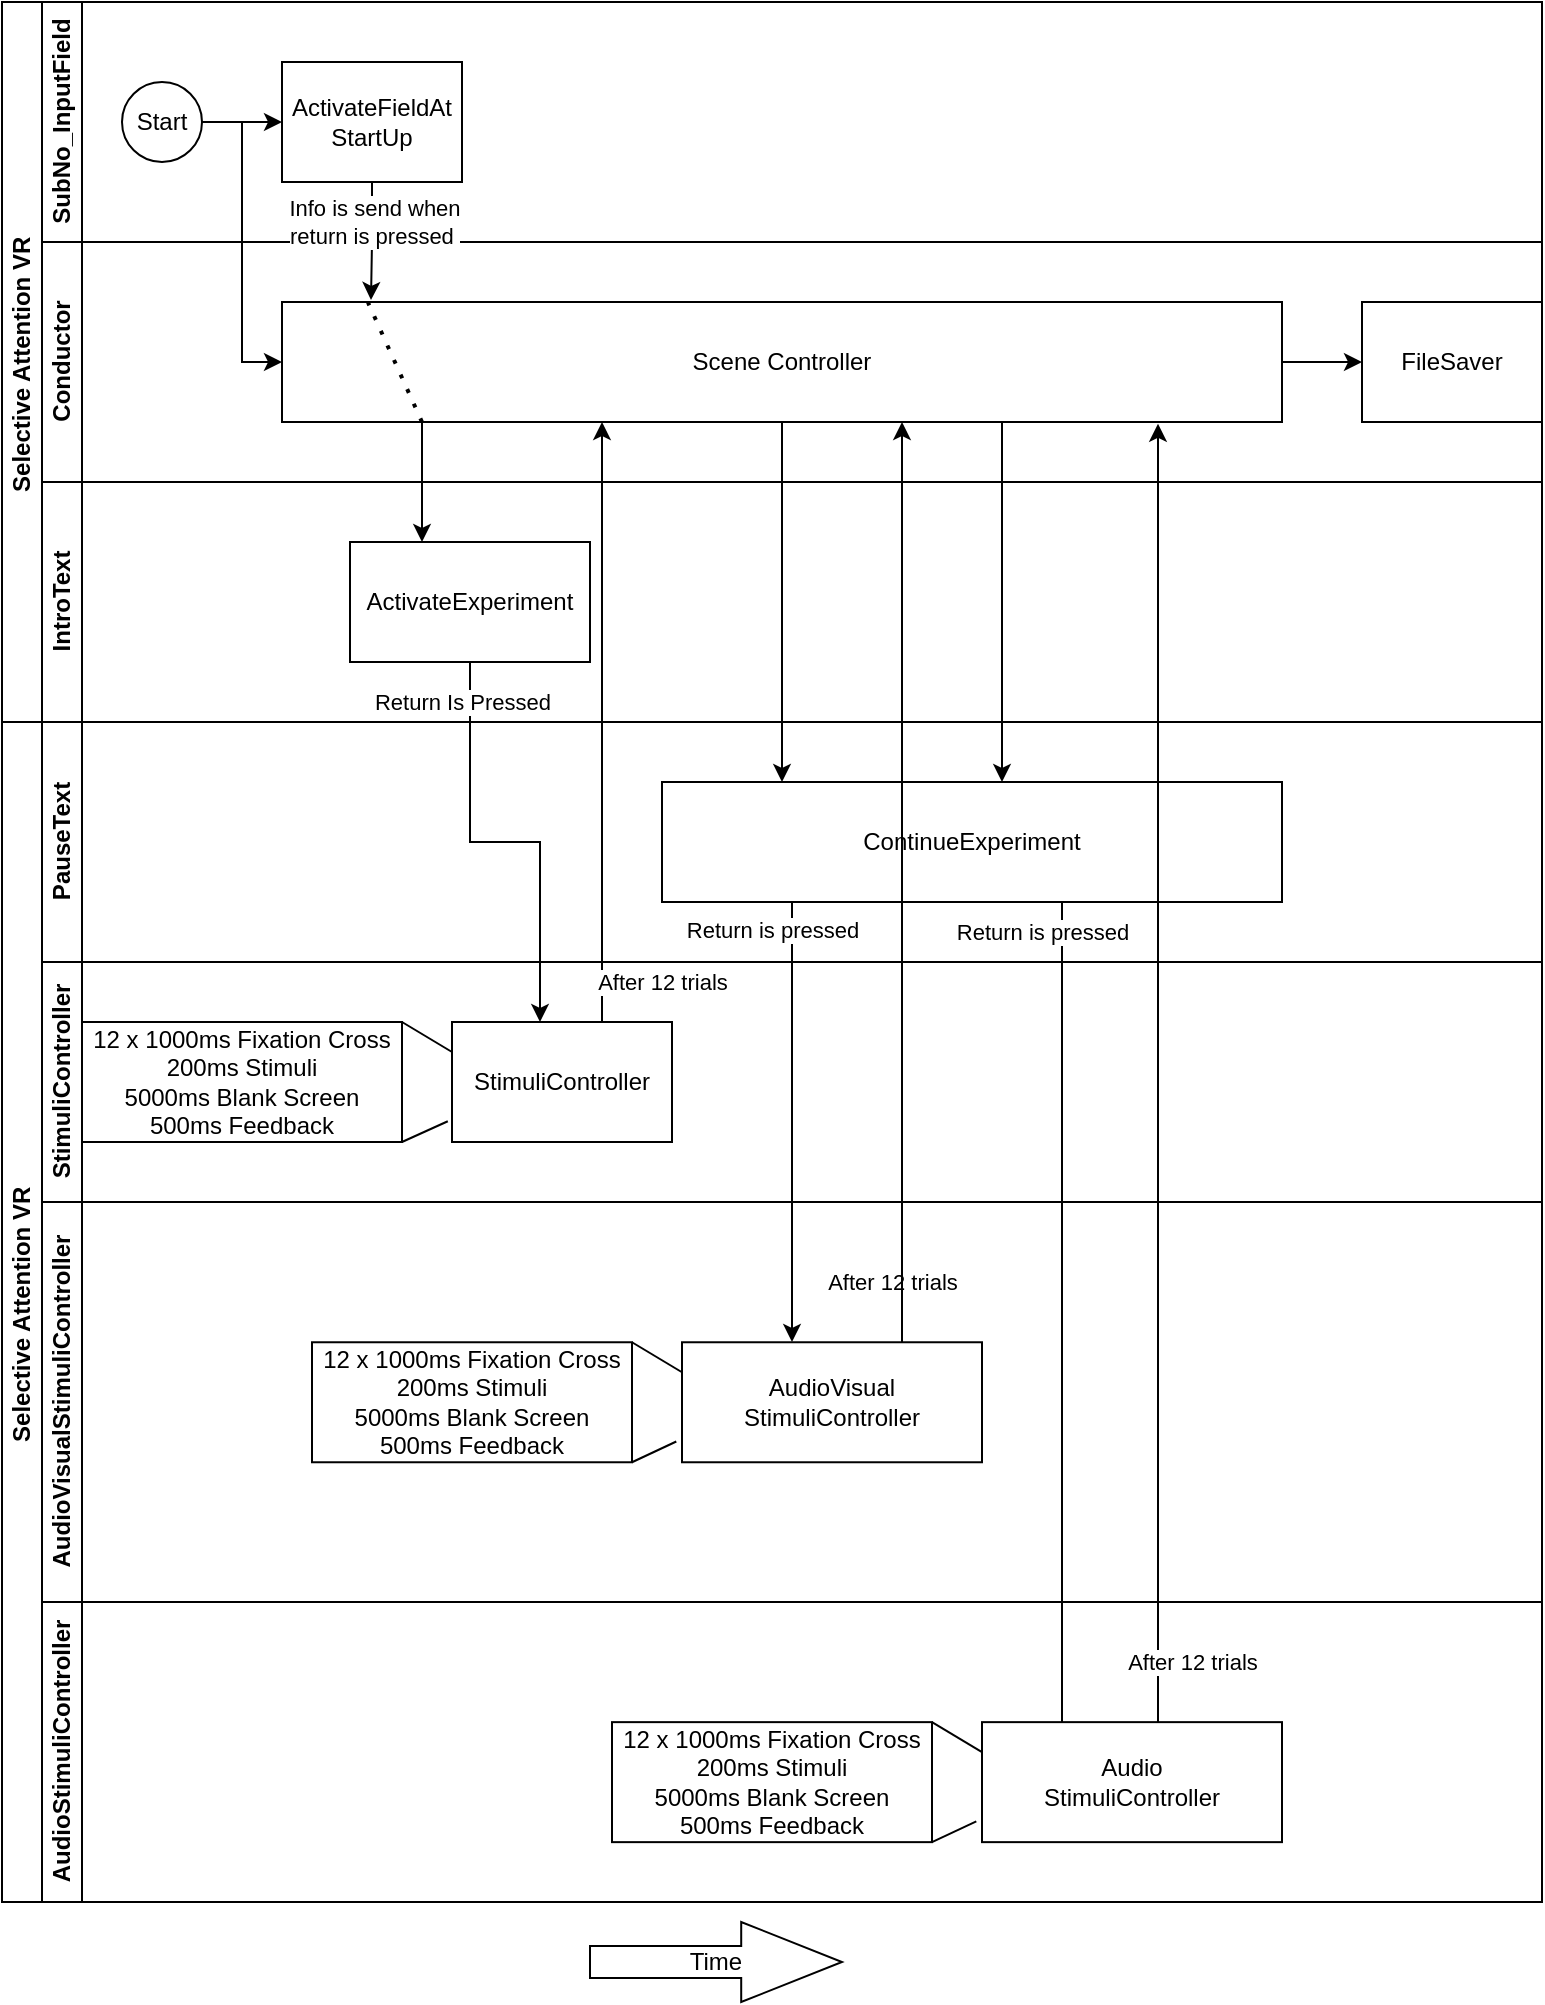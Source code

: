 <mxfile version="20.2.2" type="device"><diagram id="prtHgNgQTEPvFCAcTncT" name="Page-1"><mxGraphModel dx="2578" dy="1331" grid="1" gridSize="10" guides="1" tooltips="1" connect="1" arrows="1" fold="1" page="1" pageScale="1" pageWidth="827" pageHeight="1169" math="0" shadow="0"><root><mxCell id="0"/><mxCell id="1" parent="0"/><mxCell id="dNxyNK7c78bLwvsdeMH5-19" value="Selective Attention VR&amp;nbsp;" style="swimlane;html=1;childLayout=stackLayout;resizeParent=1;resizeParentMax=0;horizontal=0;startSize=20;horizontalStack=0;" parent="1" vertex="1"><mxGeometry x="120" y="120" width="770" height="360" as="geometry"/></mxCell><mxCell id="dNxyNK7c78bLwvsdeMH5-20" value="SubNo_InputField" style="swimlane;html=1;startSize=20;horizontal=0;" parent="dNxyNK7c78bLwvsdeMH5-19" vertex="1"><mxGeometry x="20" width="750" height="120" as="geometry"/></mxCell><mxCell id="dNxyNK7c78bLwvsdeMH5-25" value="" style="edgeStyle=orthogonalEdgeStyle;rounded=0;orthogonalLoop=1;jettySize=auto;html=1;" parent="dNxyNK7c78bLwvsdeMH5-20" source="dNxyNK7c78bLwvsdeMH5-23" target="dNxyNK7c78bLwvsdeMH5-24" edge="1"><mxGeometry relative="1" as="geometry"/></mxCell><mxCell id="dNxyNK7c78bLwvsdeMH5-23" value="Start" style="ellipse;whiteSpace=wrap;html=1;" parent="dNxyNK7c78bLwvsdeMH5-20" vertex="1"><mxGeometry x="40" y="40" width="40" height="40" as="geometry"/></mxCell><mxCell id="dNxyNK7c78bLwvsdeMH5-24" value="ActivateFieldAt StartUp" style="rounded=0;whiteSpace=wrap;html=1;fontFamily=Helvetica;fontSize=12;fontColor=#000000;align=center;" parent="dNxyNK7c78bLwvsdeMH5-20" vertex="1"><mxGeometry x="120" y="30" width="90" height="60" as="geometry"/></mxCell><mxCell id="dNxyNK7c78bLwvsdeMH5-21" value="Conductor" style="swimlane;html=1;startSize=20;horizontal=0;" parent="dNxyNK7c78bLwvsdeMH5-19" vertex="1"><mxGeometry x="20" y="120" width="750" height="120" as="geometry"/></mxCell><mxCell id="mNpmXFBe-5YHhlIToVDL-107" style="edgeStyle=orthogonalEdgeStyle;rounded=0;orthogonalLoop=1;jettySize=auto;html=1;entryX=0;entryY=0.5;entryDx=0;entryDy=0;" edge="1" parent="dNxyNK7c78bLwvsdeMH5-21" source="dNxyNK7c78bLwvsdeMH5-26" target="mNpmXFBe-5YHhlIToVDL-106"><mxGeometry relative="1" as="geometry"/></mxCell><mxCell id="dNxyNK7c78bLwvsdeMH5-26" value="Scene Controller" style="rounded=0;whiteSpace=wrap;html=1;fontFamily=Helvetica;fontSize=12;fontColor=#000000;align=center;" parent="dNxyNK7c78bLwvsdeMH5-21" vertex="1"><mxGeometry x="120" y="30" width="500" height="60" as="geometry"/></mxCell><mxCell id="mNpmXFBe-5YHhlIToVDL-79" value="" style="endArrow=none;dashed=1;html=1;dashPattern=1 3;strokeWidth=2;rounded=0;entryX=0.086;entryY=0.004;entryDx=0;entryDy=0;entryPerimeter=0;" edge="1" parent="dNxyNK7c78bLwvsdeMH5-21" target="dNxyNK7c78bLwvsdeMH5-26"><mxGeometry width="50" height="50" relative="1" as="geometry"><mxPoint x="190" y="90" as="sourcePoint"/><mxPoint x="200" y="50" as="targetPoint"/></mxGeometry></mxCell><mxCell id="mNpmXFBe-5YHhlIToVDL-106" value="FileSaver" style="rounded=0;whiteSpace=wrap;html=1;" vertex="1" parent="dNxyNK7c78bLwvsdeMH5-21"><mxGeometry x="660" y="30" width="90" height="60" as="geometry"/></mxCell><mxCell id="dNxyNK7c78bLwvsdeMH5-22" value="IntroText" style="swimlane;html=1;startSize=20;horizontal=0;" parent="dNxyNK7c78bLwvsdeMH5-19" vertex="1"><mxGeometry x="20" y="240" width="750" height="120" as="geometry"><mxRectangle x="20" y="240" width="430" height="30" as="alternateBounds"/></mxGeometry></mxCell><mxCell id="mNpmXFBe-5YHhlIToVDL-77" value="ActivateExperiment" style="rounded=0;whiteSpace=wrap;html=1;" vertex="1" parent="dNxyNK7c78bLwvsdeMH5-22"><mxGeometry x="154" y="30" width="120" height="60" as="geometry"/></mxCell><mxCell id="mNpmXFBe-5YHhlIToVDL-74" style="edgeStyle=orthogonalEdgeStyle;rounded=0;orthogonalLoop=1;jettySize=auto;html=1;entryX=0;entryY=0.5;entryDx=0;entryDy=0;" edge="1" parent="dNxyNK7c78bLwvsdeMH5-19" source="dNxyNK7c78bLwvsdeMH5-23" target="dNxyNK7c78bLwvsdeMH5-26"><mxGeometry relative="1" as="geometry"/></mxCell><mxCell id="mNpmXFBe-5YHhlIToVDL-75" style="edgeStyle=orthogonalEdgeStyle;rounded=0;orthogonalLoop=1;jettySize=auto;html=1;entryX=0.089;entryY=-0.017;entryDx=0;entryDy=0;entryPerimeter=0;" edge="1" parent="dNxyNK7c78bLwvsdeMH5-19" source="dNxyNK7c78bLwvsdeMH5-24" target="dNxyNK7c78bLwvsdeMH5-26"><mxGeometry relative="1" as="geometry"/></mxCell><mxCell id="mNpmXFBe-5YHhlIToVDL-76" value="Info is send when&lt;br&gt;return is pressed&amp;nbsp;" style="edgeLabel;html=1;align=center;verticalAlign=middle;resizable=0;points=[];" vertex="1" connectable="0" parent="mNpmXFBe-5YHhlIToVDL-75"><mxGeometry x="0.217" y="1" relative="1" as="geometry"><mxPoint y="-16" as="offset"/></mxGeometry></mxCell><mxCell id="mNpmXFBe-5YHhlIToVDL-78" style="edgeStyle=orthogonalEdgeStyle;rounded=0;orthogonalLoop=1;jettySize=auto;html=1;" edge="1" parent="dNxyNK7c78bLwvsdeMH5-19" source="dNxyNK7c78bLwvsdeMH5-26" target="mNpmXFBe-5YHhlIToVDL-77"><mxGeometry relative="1" as="geometry"><Array as="points"><mxPoint x="210" y="250"/><mxPoint x="210" y="250"/></Array></mxGeometry></mxCell><mxCell id="mNpmXFBe-5YHhlIToVDL-34" value="Selective Attention VR&amp;nbsp;" style="swimlane;html=1;childLayout=stackLayout;resizeParent=1;resizeParentMax=0;horizontal=0;startSize=20;horizontalStack=0;" vertex="1" parent="1"><mxGeometry x="120" y="480" width="770" height="590" as="geometry"><mxRectangle x="120" y="480" width="40" height="160" as="alternateBounds"/></mxGeometry></mxCell><mxCell id="mNpmXFBe-5YHhlIToVDL-39" value="PauseText" style="swimlane;html=1;startSize=20;horizontal=0;" vertex="1" parent="mNpmXFBe-5YHhlIToVDL-34"><mxGeometry x="20" width="750" height="120" as="geometry"/></mxCell><mxCell id="mNpmXFBe-5YHhlIToVDL-87" value="ContinueExperiment" style="rounded=0;whiteSpace=wrap;html=1;" vertex="1" parent="mNpmXFBe-5YHhlIToVDL-39"><mxGeometry x="310" y="30" width="310" height="60" as="geometry"/></mxCell><mxCell id="mNpmXFBe-5YHhlIToVDL-46" value="StimuliController" style="swimlane;html=1;startSize=20;horizontal=0;" vertex="1" parent="mNpmXFBe-5YHhlIToVDL-34"><mxGeometry x="20" y="120" width="750" height="120" as="geometry"/></mxCell><mxCell id="mNpmXFBe-5YHhlIToVDL-48" value="StimuliController" style="rounded=0;whiteSpace=wrap;html=1;fontFamily=Helvetica;fontSize=12;fontColor=#000000;align=center;" vertex="1" parent="mNpmXFBe-5YHhlIToVDL-46"><mxGeometry x="205" y="30" width="110" height="60" as="geometry"/></mxCell><mxCell id="mNpmXFBe-5YHhlIToVDL-80" value="12 x 1000ms Fixation Cross&lt;br&gt;200ms Stimuli&lt;br&gt;5000ms Blank Screen&lt;br&gt;500ms Feedback" style="rounded=0;whiteSpace=wrap;html=1;" vertex="1" parent="mNpmXFBe-5YHhlIToVDL-46"><mxGeometry x="20" y="30" width="160" height="60" as="geometry"/></mxCell><mxCell id="mNpmXFBe-5YHhlIToVDL-81" value="" style="endArrow=none;html=1;rounded=0;exitX=0;exitY=0.25;exitDx=0;exitDy=0;entryX=1;entryY=0;entryDx=0;entryDy=0;" edge="1" parent="mNpmXFBe-5YHhlIToVDL-46" target="mNpmXFBe-5YHhlIToVDL-80" source="mNpmXFBe-5YHhlIToVDL-48"><mxGeometry width="50" height="50" relative="1" as="geometry"><mxPoint x="280" y="45" as="sourcePoint"/><mxPoint x="300" y="-40" as="targetPoint"/></mxGeometry></mxCell><mxCell id="mNpmXFBe-5YHhlIToVDL-82" value="" style="endArrow=none;html=1;rounded=0;exitX=-0.019;exitY=0.827;exitDx=0;exitDy=0;entryX=1;entryY=1;entryDx=0;entryDy=0;exitPerimeter=0;" edge="1" parent="mNpmXFBe-5YHhlIToVDL-46" target="mNpmXFBe-5YHhlIToVDL-80" source="mNpmXFBe-5YHhlIToVDL-48"><mxGeometry width="50" height="50" relative="1" as="geometry"><mxPoint x="280" y="75" as="sourcePoint"/><mxPoint x="410" y="100" as="targetPoint"/><Array as="points"/></mxGeometry></mxCell><mxCell id="mNpmXFBe-5YHhlIToVDL-103" style="edgeStyle=orthogonalEdgeStyle;rounded=0;orthogonalLoop=1;jettySize=auto;html=1;" edge="1" parent="mNpmXFBe-5YHhlIToVDL-46"><mxGeometry relative="1" as="geometry"><mxPoint x="510" y="400" as="targetPoint"/><mxPoint x="510" y="-30" as="sourcePoint"/><Array as="points"><mxPoint x="510" y="160"/><mxPoint x="510" y="160"/></Array></mxGeometry></mxCell><mxCell id="mNpmXFBe-5YHhlIToVDL-104" value="Return is pressed" style="edgeLabel;html=1;align=center;verticalAlign=middle;resizable=0;points=[];" vertex="1" connectable="0" parent="mNpmXFBe-5YHhlIToVDL-103"><mxGeometry x="-0.309" relative="1" as="geometry"><mxPoint x="-10" y="-134" as="offset"/></mxGeometry></mxCell><mxCell id="mNpmXFBe-5YHhlIToVDL-50" value="AudioVisualStimuliController" style="swimlane;html=1;startSize=20;horizontal=0;" vertex="1" parent="mNpmXFBe-5YHhlIToVDL-34"><mxGeometry x="20" y="240" width="750" height="200" as="geometry"><mxRectangle x="20" y="240" width="430" height="30" as="alternateBounds"/></mxGeometry></mxCell><mxCell id="mNpmXFBe-5YHhlIToVDL-89" value="AudioVisual&lt;br&gt;StimuliController" style="rounded=0;whiteSpace=wrap;html=1;fontFamily=Helvetica;fontSize=12;fontColor=#000000;align=center;" vertex="1" parent="mNpmXFBe-5YHhlIToVDL-50"><mxGeometry x="320" y="70.13" width="150" height="60" as="geometry"/></mxCell><mxCell id="mNpmXFBe-5YHhlIToVDL-90" value="12 x 1000ms Fixation Cross&lt;br&gt;200ms Stimuli&lt;br&gt;5000ms Blank Screen&lt;br&gt;500ms Feedback" style="rounded=0;whiteSpace=wrap;html=1;" vertex="1" parent="mNpmXFBe-5YHhlIToVDL-50"><mxGeometry x="135" y="70.13" width="160" height="60" as="geometry"/></mxCell><mxCell id="mNpmXFBe-5YHhlIToVDL-91" value="" style="endArrow=none;html=1;rounded=0;exitX=0;exitY=0.25;exitDx=0;exitDy=0;entryX=1;entryY=0;entryDx=0;entryDy=0;" edge="1" parent="mNpmXFBe-5YHhlIToVDL-50" source="mNpmXFBe-5YHhlIToVDL-89" target="mNpmXFBe-5YHhlIToVDL-90"><mxGeometry width="50" height="50" relative="1" as="geometry"><mxPoint x="255" y="-514.87" as="sourcePoint"/><mxPoint x="275" y="-599.87" as="targetPoint"/></mxGeometry></mxCell><mxCell id="mNpmXFBe-5YHhlIToVDL-92" value="" style="endArrow=none;html=1;rounded=0;exitX=-0.019;exitY=0.827;exitDx=0;exitDy=0;entryX=1;entryY=1;entryDx=0;entryDy=0;exitPerimeter=0;" edge="1" parent="mNpmXFBe-5YHhlIToVDL-50" source="mNpmXFBe-5YHhlIToVDL-89" target="mNpmXFBe-5YHhlIToVDL-90"><mxGeometry width="50" height="50" relative="1" as="geometry"><mxPoint x="255" y="-484.87" as="sourcePoint"/><mxPoint x="385" y="-459.87" as="targetPoint"/><Array as="points"/></mxGeometry></mxCell><mxCell id="mNpmXFBe-5YHhlIToVDL-93" value="After 12 trials" style="edgeLabel;html=1;align=center;verticalAlign=middle;resizable=0;points=[];" vertex="1" connectable="0" parent="mNpmXFBe-5YHhlIToVDL-50"><mxGeometry x="425" y="39.995" as="geometry"/></mxCell><mxCell id="mNpmXFBe-5YHhlIToVDL-94" style="edgeStyle=orthogonalEdgeStyle;rounded=0;orthogonalLoop=1;jettySize=auto;html=1;" edge="1" parent="mNpmXFBe-5YHhlIToVDL-34" source="mNpmXFBe-5YHhlIToVDL-87"><mxGeometry relative="1" as="geometry"><mxPoint x="395" y="310" as="targetPoint"/><Array as="points"><mxPoint x="395" y="280"/><mxPoint x="395" y="280"/></Array></mxGeometry></mxCell><mxCell id="mNpmXFBe-5YHhlIToVDL-95" value="Return is pressed" style="edgeLabel;html=1;align=center;verticalAlign=middle;resizable=0;points=[];" vertex="1" connectable="0" parent="mNpmXFBe-5YHhlIToVDL-94"><mxGeometry x="-0.309" relative="1" as="geometry"><mxPoint x="-10" y="-62" as="offset"/></mxGeometry></mxCell><mxCell id="mNpmXFBe-5YHhlIToVDL-54" value="Selective Attention VR&amp;nbsp;" style="swimlane;html=1;childLayout=stackLayout;resizeParent=1;resizeParentMax=0;horizontal=0;startSize=20;horizontalStack=0;" vertex="1" parent="mNpmXFBe-5YHhlIToVDL-34"><mxGeometry x="20" y="440" width="750" height="150" as="geometry"><mxRectangle x="120" y="480" width="40" height="160" as="alternateBounds"/></mxGeometry></mxCell><mxCell id="mNpmXFBe-5YHhlIToVDL-83" style="edgeStyle=orthogonalEdgeStyle;rounded=0;orthogonalLoop=1;jettySize=auto;html=1;entryX=0.4;entryY=0;entryDx=0;entryDy=0;entryPerimeter=0;" edge="1" parent="1" source="mNpmXFBe-5YHhlIToVDL-77" target="mNpmXFBe-5YHhlIToVDL-48"><mxGeometry relative="1" as="geometry"/></mxCell><mxCell id="mNpmXFBe-5YHhlIToVDL-84" value="Return Is Pressed" style="edgeLabel;html=1;align=center;verticalAlign=middle;resizable=0;points=[];" vertex="1" connectable="0" parent="mNpmXFBe-5YHhlIToVDL-83"><mxGeometry x="0.183" relative="1" as="geometry"><mxPoint x="-39" y="-72" as="offset"/></mxGeometry></mxCell><mxCell id="mNpmXFBe-5YHhlIToVDL-85" style="edgeStyle=orthogonalEdgeStyle;rounded=0;orthogonalLoop=1;jettySize=auto;html=1;" edge="1" parent="1" source="mNpmXFBe-5YHhlIToVDL-48" target="dNxyNK7c78bLwvsdeMH5-26"><mxGeometry relative="1" as="geometry"><Array as="points"><mxPoint x="420" y="510"/><mxPoint x="420" y="510"/></Array></mxGeometry></mxCell><mxCell id="mNpmXFBe-5YHhlIToVDL-86" value="After 12 trials" style="edgeLabel;html=1;align=center;verticalAlign=middle;resizable=0;points=[];" vertex="1" connectable="0" parent="mNpmXFBe-5YHhlIToVDL-85"><mxGeometry x="-0.281" y="-1" relative="1" as="geometry"><mxPoint x="29" y="88" as="offset"/></mxGeometry></mxCell><mxCell id="mNpmXFBe-5YHhlIToVDL-88" style="edgeStyle=orthogonalEdgeStyle;rounded=0;orthogonalLoop=1;jettySize=auto;html=1;" edge="1" parent="1" source="dNxyNK7c78bLwvsdeMH5-26"><mxGeometry relative="1" as="geometry"><mxPoint x="510" y="510" as="targetPoint"/><Array as="points"><mxPoint x="510" y="510"/></Array></mxGeometry></mxCell><mxCell id="mNpmXFBe-5YHhlIToVDL-96" style="edgeStyle=orthogonalEdgeStyle;rounded=0;orthogonalLoop=1;jettySize=auto;html=1;" edge="1" parent="1" source="mNpmXFBe-5YHhlIToVDL-89" target="dNxyNK7c78bLwvsdeMH5-26"><mxGeometry relative="1" as="geometry"><Array as="points"><mxPoint x="570" y="440"/><mxPoint x="570" y="440"/></Array></mxGeometry></mxCell><mxCell id="mNpmXFBe-5YHhlIToVDL-102" style="edgeStyle=orthogonalEdgeStyle;rounded=0;orthogonalLoop=1;jettySize=auto;html=1;" edge="1" parent="1" source="dNxyNK7c78bLwvsdeMH5-26"><mxGeometry relative="1" as="geometry"><mxPoint x="620" y="510" as="targetPoint"/><Array as="points"><mxPoint x="620" y="370"/><mxPoint x="620" y="370"/></Array></mxGeometry></mxCell><mxCell id="mNpmXFBe-5YHhlIToVDL-105" style="edgeStyle=orthogonalEdgeStyle;rounded=0;orthogonalLoop=1;jettySize=auto;html=1;entryX=0.876;entryY=1.015;entryDx=0;entryDy=0;entryPerimeter=0;" edge="1" parent="1" source="mNpmXFBe-5YHhlIToVDL-97" target="dNxyNK7c78bLwvsdeMH5-26"><mxGeometry relative="1" as="geometry"><Array as="points"><mxPoint x="698" y="830"/><mxPoint x="698" y="830"/></Array></mxGeometry></mxCell><mxCell id="mNpmXFBe-5YHhlIToVDL-59" value="AudioStimuliController" style="swimlane;html=1;startSize=20;horizontal=0;" vertex="1" parent="1"><mxGeometry x="140" y="920" width="750" height="150" as="geometry"/></mxCell><mxCell id="mNpmXFBe-5YHhlIToVDL-97" value="Audio&lt;br&gt;StimuliController" style="rounded=0;whiteSpace=wrap;html=1;fontFamily=Helvetica;fontSize=12;fontColor=#000000;align=center;" vertex="1" parent="mNpmXFBe-5YHhlIToVDL-59"><mxGeometry x="470" y="60.07" width="150" height="60" as="geometry"/></mxCell><mxCell id="mNpmXFBe-5YHhlIToVDL-98" value="12 x 1000ms Fixation Cross&lt;br&gt;200ms Stimuli&lt;br&gt;5000ms Blank Screen&lt;br&gt;500ms Feedback" style="rounded=0;whiteSpace=wrap;html=1;" vertex="1" parent="mNpmXFBe-5YHhlIToVDL-59"><mxGeometry x="285" y="60.07" width="160" height="60" as="geometry"/></mxCell><mxCell id="mNpmXFBe-5YHhlIToVDL-99" value="" style="endArrow=none;html=1;rounded=0;exitX=0;exitY=0.25;exitDx=0;exitDy=0;entryX=1;entryY=0;entryDx=0;entryDy=0;" edge="1" parent="mNpmXFBe-5YHhlIToVDL-59" source="mNpmXFBe-5YHhlIToVDL-97" target="mNpmXFBe-5YHhlIToVDL-98"><mxGeometry width="50" height="50" relative="1" as="geometry"><mxPoint x="265" y="-1244.93" as="sourcePoint"/><mxPoint x="285" y="-1329.93" as="targetPoint"/></mxGeometry></mxCell><mxCell id="mNpmXFBe-5YHhlIToVDL-100" value="" style="endArrow=none;html=1;rounded=0;exitX=-0.019;exitY=0.827;exitDx=0;exitDy=0;entryX=1;entryY=1;entryDx=0;entryDy=0;exitPerimeter=0;" edge="1" parent="mNpmXFBe-5YHhlIToVDL-59" source="mNpmXFBe-5YHhlIToVDL-97" target="mNpmXFBe-5YHhlIToVDL-98"><mxGeometry width="50" height="50" relative="1" as="geometry"><mxPoint x="265" y="-1214.93" as="sourcePoint"/><mxPoint x="395" y="-1189.93" as="targetPoint"/><Array as="points"/></mxGeometry></mxCell><mxCell id="mNpmXFBe-5YHhlIToVDL-101" value="After 12 trials" style="edgeLabel;html=1;align=center;verticalAlign=middle;resizable=0;points=[];" vertex="1" connectable="0" parent="mNpmXFBe-5YHhlIToVDL-59"><mxGeometry x="575" y="29.935" as="geometry"/></mxCell><mxCell id="mNpmXFBe-5YHhlIToVDL-114" value="Time" style="shape=singleArrow;whiteSpace=wrap;html=1;arrowWidth=0.4;arrowSize=0.4;" vertex="1" parent="1"><mxGeometry x="414" y="1080" width="126" height="40" as="geometry"/></mxCell></root></mxGraphModel></diagram></mxfile>